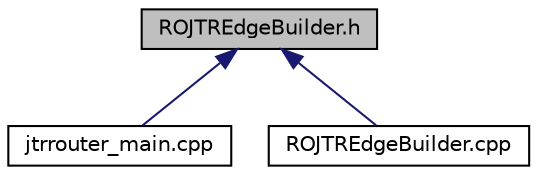 digraph "ROJTREdgeBuilder.h"
{
  edge [fontname="Helvetica",fontsize="10",labelfontname="Helvetica",labelfontsize="10"];
  node [fontname="Helvetica",fontsize="10",shape=record];
  Node4 [label="ROJTREdgeBuilder.h",height=0.2,width=0.4,color="black", fillcolor="grey75", style="filled", fontcolor="black"];
  Node4 -> Node5 [dir="back",color="midnightblue",fontsize="10",style="solid",fontname="Helvetica"];
  Node5 [label="jtrrouter_main.cpp",height=0.2,width=0.4,color="black", fillcolor="white", style="filled",URL="$d6/db8/jtrrouter__main_8cpp.html"];
  Node4 -> Node6 [dir="back",color="midnightblue",fontsize="10",style="solid",fontname="Helvetica"];
  Node6 [label="ROJTREdgeBuilder.cpp",height=0.2,width=0.4,color="black", fillcolor="white", style="filled",URL="$da/d13/_r_o_j_t_r_edge_builder_8cpp.html"];
}
